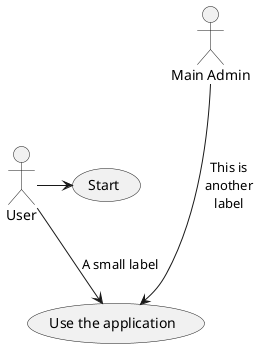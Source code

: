 @startuml

User -> (Start)
User --> (Use the application) : A small label

:Main Admin: ---> (Use the application) : This is\nanother\nlabel


@enduml
